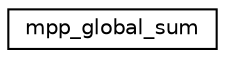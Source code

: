 digraph "Graphical Class Hierarchy"
{
 // INTERACTIVE_SVG=YES
 // LATEX_PDF_SIZE
  edge [fontname="Helvetica",fontsize="10",labelfontname="Helvetica",labelfontsize="10"];
  node [fontname="Helvetica",fontsize="10",shape=record];
  rankdir="LR";
  Node0 [label="mpp_global_sum",height=0.2,width=0.4,color="black", fillcolor="white", style="filled",URL="$interfacempp__domains__mod_1_1mpp__global__sum.html",tooltip="Global sum of domain-decomposed arrays.  mpp_global_sum is used to get the sum of a domain-decomposed..."];
}
